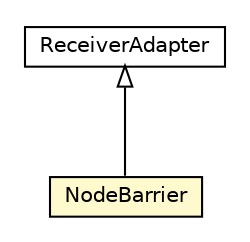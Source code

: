 #!/usr/local/bin/dot
#
# Class diagram 
# Generated by UMLGraph version 5.1 (http://www.umlgraph.org/)
#

digraph G {
	edge [fontname="Helvetica",fontsize=10,labelfontname="Helvetica",labelfontsize=10];
	node [fontname="Helvetica",fontsize=10,shape=plaintext];
	nodesep=0.25;
	ranksep=0.5;
	// pt.ist.fenixframework.util.NodeBarrier
	c55158 [label=<<table title="pt.ist.fenixframework.util.NodeBarrier" border="0" cellborder="1" cellspacing="0" cellpadding="2" port="p" bgcolor="lemonChiffon" href="./NodeBarrier.html">
		<tr><td><table border="0" cellspacing="0" cellpadding="1">
<tr><td align="center" balign="center"> NodeBarrier </td></tr>
		</table></td></tr>
		</table>>, fontname="Helvetica", fontcolor="black", fontsize=10.0];
	//pt.ist.fenixframework.util.NodeBarrier extends org.jgroups.ReceiverAdapter
	c55416:p -> c55158:p [dir=back,arrowtail=empty];
	// org.jgroups.ReceiverAdapter
	c55416 [label=<<table title="org.jgroups.ReceiverAdapter" border="0" cellborder="1" cellspacing="0" cellpadding="2" port="p" href="http://java.sun.com/j2se/1.4.2/docs/api/org/jgroups/ReceiverAdapter.html">
		<tr><td><table border="0" cellspacing="0" cellpadding="1">
<tr><td align="center" balign="center"> ReceiverAdapter </td></tr>
		</table></td></tr>
		</table>>, fontname="Helvetica", fontcolor="black", fontsize=10.0];
}

